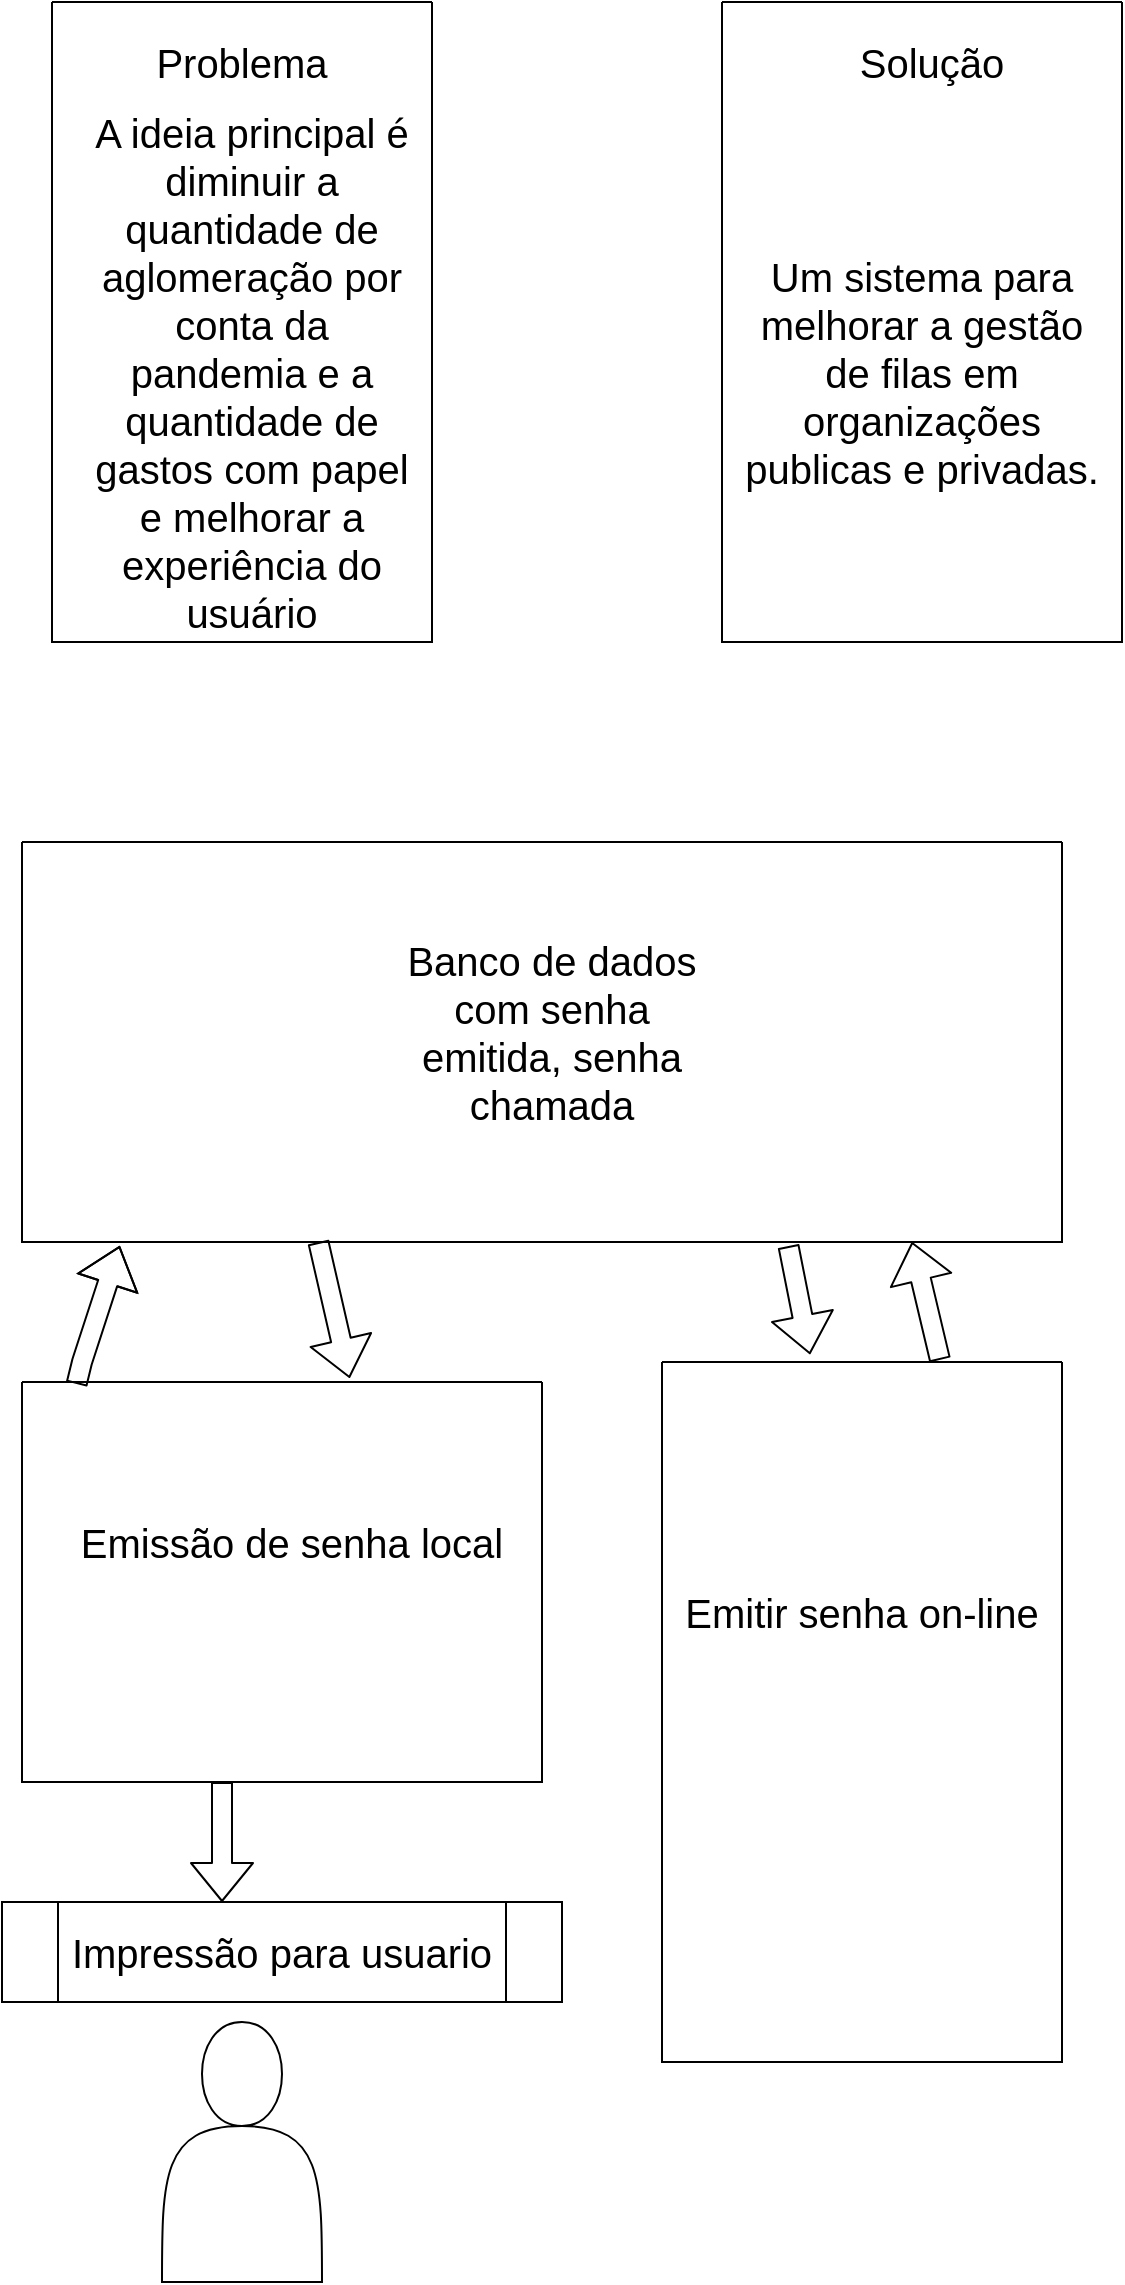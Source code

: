 <mxfile version="15.0.3" type="device"><diagram id="DOjmd-aMIYYi4eLL4Zty" name="Page-1"><mxGraphModel dx="1422" dy="762" grid="1" gridSize="10" guides="1" tooltips="1" connect="1" arrows="1" fold="1" page="1" pageScale="1" pageWidth="827" pageHeight="1169" math="0" shadow="0"><root><mxCell id="0"/><mxCell id="1" parent="0"/><mxCell id="od9sx4DiVkOkJmQ3d2hl-3" value="" style="swimlane;startSize=0;shadow=0;" vertex="1" parent="1"><mxGeometry x="185" y="40" width="190" height="320" as="geometry"/></mxCell><mxCell id="od9sx4DiVkOkJmQ3d2hl-21" value="Problema" style="text;html=1;strokeColor=none;fillColor=none;align=center;verticalAlign=middle;whiteSpace=wrap;rounded=0;shadow=0;fontSize=20;" vertex="1" parent="od9sx4DiVkOkJmQ3d2hl-3"><mxGeometry x="35" y="20" width="120" height="20" as="geometry"/></mxCell><mxCell id="od9sx4DiVkOkJmQ3d2hl-23" value="A ideia principal é diminuir a quantidade de aglomeração por conta da pandemia e a quantidade de gastos com papel e melhorar a experiência do usuário" style="text;html=1;strokeColor=none;fillColor=none;align=center;verticalAlign=middle;whiteSpace=wrap;rounded=0;shadow=0;fontSize=20;" vertex="1" parent="od9sx4DiVkOkJmQ3d2hl-3"><mxGeometry x="20" y="60" width="160" height="250" as="geometry"/></mxCell><mxCell id="od9sx4DiVkOkJmQ3d2hl-4" value="" style="swimlane;startSize=0;" vertex="1" parent="1"><mxGeometry x="520" y="40" width="200" height="320" as="geometry"/></mxCell><mxCell id="od9sx4DiVkOkJmQ3d2hl-22" value="Solução" style="text;html=1;strokeColor=none;fillColor=none;align=center;verticalAlign=middle;whiteSpace=wrap;rounded=0;shadow=0;fontSize=20;" vertex="1" parent="od9sx4DiVkOkJmQ3d2hl-4"><mxGeometry x="70" y="20" width="70" height="20" as="geometry"/></mxCell><mxCell id="od9sx4DiVkOkJmQ3d2hl-24" value="Um sistema para melhorar a gestão de filas em organizações publicas e privadas." style="text;html=1;strokeColor=none;fillColor=none;align=center;verticalAlign=middle;whiteSpace=wrap;rounded=0;shadow=0;fontSize=20;" vertex="1" parent="od9sx4DiVkOkJmQ3d2hl-4"><mxGeometry x="10" y="60" width="180" height="250" as="geometry"/></mxCell><mxCell id="od9sx4DiVkOkJmQ3d2hl-6" value="" style="swimlane;startSize=0;shadow=0;" vertex="1" parent="1"><mxGeometry x="170" y="460" width="520" height="200" as="geometry"/></mxCell><mxCell id="od9sx4DiVkOkJmQ3d2hl-17" value="Banco de dados com senha emitida, senha chamada" style="text;html=1;strokeColor=none;fillColor=none;align=center;verticalAlign=middle;whiteSpace=wrap;rounded=0;shadow=0;fontSize=20;" vertex="1" parent="od9sx4DiVkOkJmQ3d2hl-6"><mxGeometry x="190" y="60" width="150" height="70" as="geometry"/></mxCell><mxCell id="od9sx4DiVkOkJmQ3d2hl-8" value="" style="swimlane;startSize=0;shadow=0;" vertex="1" parent="1"><mxGeometry x="170" y="730" width="260" height="200" as="geometry"/></mxCell><mxCell id="od9sx4DiVkOkJmQ3d2hl-18" value="Emissão de senha local" style="text;html=1;strokeColor=none;fillColor=none;align=center;verticalAlign=middle;whiteSpace=wrap;rounded=0;shadow=0;fontSize=20;" vertex="1" parent="od9sx4DiVkOkJmQ3d2hl-8"><mxGeometry x="10" y="70" width="250" height="20" as="geometry"/></mxCell><mxCell id="od9sx4DiVkOkJmQ3d2hl-9" value="" style="shape=process;whiteSpace=wrap;html=1;backgroundOutline=1;shadow=0;" vertex="1" parent="1"><mxGeometry x="160" y="990" width="280" height="50" as="geometry"/></mxCell><mxCell id="od9sx4DiVkOkJmQ3d2hl-10" value="" style="shape=actor;whiteSpace=wrap;html=1;shadow=0;" vertex="1" parent="1"><mxGeometry x="240" y="1050" width="80" height="130" as="geometry"/></mxCell><mxCell id="od9sx4DiVkOkJmQ3d2hl-11" value="" style="swimlane;startSize=0;shadow=0;" vertex="1" parent="1"><mxGeometry x="490" y="720" width="200" height="350" as="geometry"/></mxCell><mxCell id="od9sx4DiVkOkJmQ3d2hl-20" value="Emitir senha on-line" style="text;html=1;strokeColor=none;fillColor=none;align=center;verticalAlign=middle;whiteSpace=wrap;rounded=0;shadow=0;fontSize=20;" vertex="1" parent="od9sx4DiVkOkJmQ3d2hl-11"><mxGeometry x="10" y="90" width="180" height="70" as="geometry"/></mxCell><mxCell id="od9sx4DiVkOkJmQ3d2hl-12" value="" style="shape=flexArrow;endArrow=classic;html=1;entryX=0.094;entryY=1.01;entryDx=0;entryDy=0;entryPerimeter=0;exitX=0.105;exitY=0.005;exitDx=0;exitDy=0;exitPerimeter=0;" edge="1" parent="1" source="od9sx4DiVkOkJmQ3d2hl-8" target="od9sx4DiVkOkJmQ3d2hl-6"><mxGeometry width="50" height="50" relative="1" as="geometry"><mxPoint x="200" y="730" as="sourcePoint"/><mxPoint x="250" y="680" as="targetPoint"/><Array as="points"><mxPoint x="200" y="720"/></Array></mxGeometry></mxCell><mxCell id="od9sx4DiVkOkJmQ3d2hl-13" value="" style="shape=flexArrow;endArrow=classic;html=1;exitX=0.285;exitY=1;exitDx=0;exitDy=0;exitPerimeter=0;entryX=0.63;entryY=-0.01;entryDx=0;entryDy=0;entryPerimeter=0;" edge="1" parent="1" source="od9sx4DiVkOkJmQ3d2hl-6" target="od9sx4DiVkOkJmQ3d2hl-8"><mxGeometry width="50" height="50" relative="1" as="geometry"><mxPoint x="410" y="710" as="sourcePoint"/><mxPoint x="460" y="660" as="targetPoint"/></mxGeometry></mxCell><mxCell id="od9sx4DiVkOkJmQ3d2hl-14" value="" style="shape=flexArrow;endArrow=classic;html=1;" edge="1" parent="1"><mxGeometry width="50" height="50" relative="1" as="geometry"><mxPoint x="270" y="930" as="sourcePoint"/><mxPoint x="270" y="990" as="targetPoint"/></mxGeometry></mxCell><mxCell id="od9sx4DiVkOkJmQ3d2hl-15" value="" style="shape=flexArrow;endArrow=classic;html=1;exitX=0.695;exitY=-0.003;exitDx=0;exitDy=0;exitPerimeter=0;" edge="1" parent="1" source="od9sx4DiVkOkJmQ3d2hl-11"><mxGeometry width="50" height="50" relative="1" as="geometry"><mxPoint x="565" y="710" as="sourcePoint"/><mxPoint x="615" y="660" as="targetPoint"/></mxGeometry></mxCell><mxCell id="od9sx4DiVkOkJmQ3d2hl-16" value="" style="shape=flexArrow;endArrow=classic;html=1;entryX=0.37;entryY=-0.011;entryDx=0;entryDy=0;entryPerimeter=0;exitX=0.737;exitY=1.01;exitDx=0;exitDy=0;exitPerimeter=0;" edge="1" parent="1" source="od9sx4DiVkOkJmQ3d2hl-6" target="od9sx4DiVkOkJmQ3d2hl-11"><mxGeometry width="50" height="50" relative="1" as="geometry"><mxPoint x="410" y="710" as="sourcePoint"/><mxPoint x="460" y="660" as="targetPoint"/></mxGeometry></mxCell><mxCell id="od9sx4DiVkOkJmQ3d2hl-19" value="Impressão para usuario" style="text;html=1;strokeColor=none;fillColor=none;align=center;verticalAlign=middle;whiteSpace=wrap;rounded=0;shadow=0;fontSize=20;" vertex="1" parent="1"><mxGeometry x="180" y="1005" width="240" height="20" as="geometry"/></mxCell></root></mxGraphModel></diagram></mxfile>